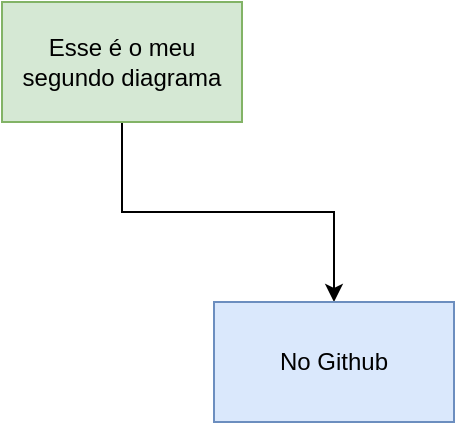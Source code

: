 <mxfile version="20.5.1" type="github">
  <diagram id="20TWYv1eWM6y4hpCPu6C" name="Página-1">
    <mxGraphModel dx="1422" dy="762" grid="1" gridSize="10" guides="1" tooltips="1" connect="1" arrows="1" fold="1" page="1" pageScale="1" pageWidth="827" pageHeight="1169" math="0" shadow="0">
      <root>
        <mxCell id="0" />
        <mxCell id="1" parent="0" />
        <mxCell id="9OzoLap-KiGsSvFS4rxD-4" style="edgeStyle=orthogonalEdgeStyle;rounded=0;orthogonalLoop=1;jettySize=auto;html=1;" edge="1" parent="1" source="9OzoLap-KiGsSvFS4rxD-1" target="9OzoLap-KiGsSvFS4rxD-2">
          <mxGeometry relative="1" as="geometry" />
        </mxCell>
        <mxCell id="9OzoLap-KiGsSvFS4rxD-1" value="Esse é o meu segundo diagrama" style="rounded=0;whiteSpace=wrap;html=1;fillColor=#d5e8d4;strokeColor=#82b366;" vertex="1" parent="1">
          <mxGeometry x="354" y="220" width="120" height="60" as="geometry" />
        </mxCell>
        <mxCell id="9OzoLap-KiGsSvFS4rxD-2" value="No Github" style="rounded=0;whiteSpace=wrap;html=1;fillColor=#dae8fc;strokeColor=#6c8ebf;" vertex="1" parent="1">
          <mxGeometry x="460" y="370" width="120" height="60" as="geometry" />
        </mxCell>
      </root>
    </mxGraphModel>
  </diagram>
</mxfile>
